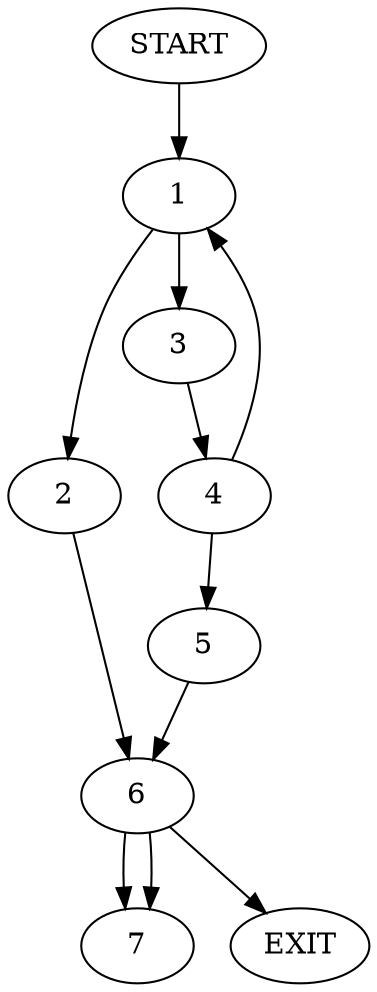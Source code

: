 digraph { 
0 [label="START"];
1;
2;
3;
4;
5;
6;
7;
8[label="EXIT"];
0 -> 1;
1 -> 2;
1 -> 3;
2 -> 6;
3 -> 4;
4 -> 1;
4 -> 5;
5 -> 6;
6 -> 8;
6 -> 7;
6:s2 -> 7;
}